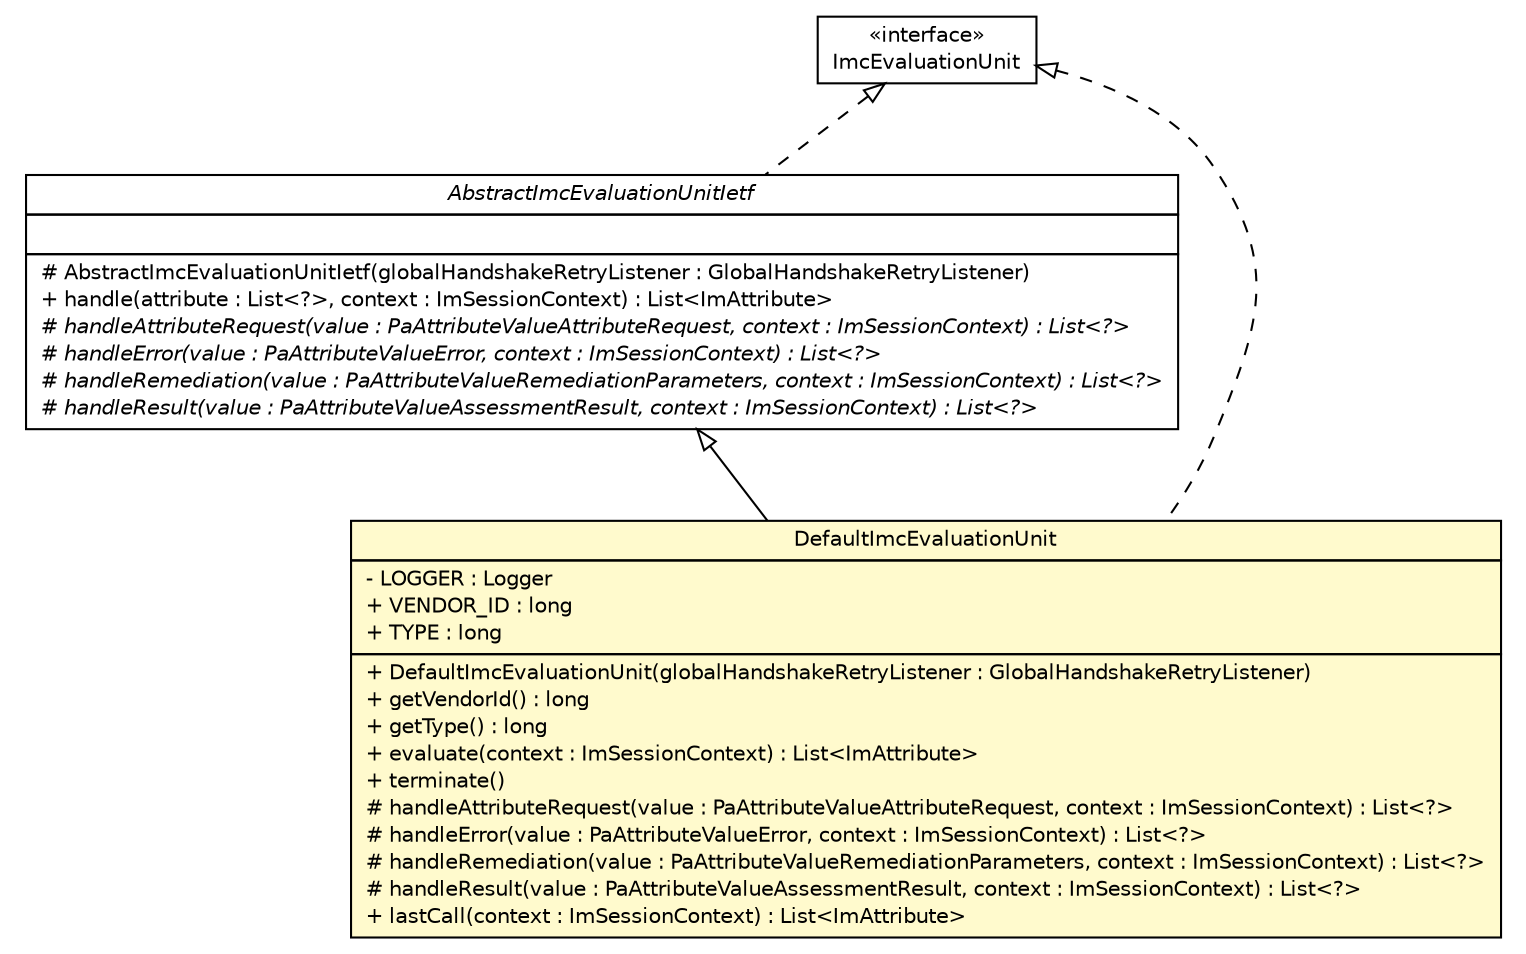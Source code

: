 #!/usr/local/bin/dot
#
# Class diagram 
# Generated by UMLGraph version R5_6 (http://www.umlgraph.org/)
#

digraph G {
	edge [fontname="Helvetica",fontsize=10,labelfontname="Helvetica",labelfontsize=10];
	node [fontname="Helvetica",fontsize=10,shape=plaintext];
	nodesep=0.25;
	ranksep=0.5;
	// de.hsbremen.tc.tnc.im.evaluate.AbstractImcEvaluationUnitIetf
	c1884 [label=<<table title="de.hsbremen.tc.tnc.im.evaluate.AbstractImcEvaluationUnitIetf" border="0" cellborder="1" cellspacing="0" cellpadding="2" port="p" href="../AbstractImcEvaluationUnitIetf.html">
		<tr><td><table border="0" cellspacing="0" cellpadding="1">
<tr><td align="center" balign="center"><font face="Helvetica-Oblique"> AbstractImcEvaluationUnitIetf </font></td></tr>
		</table></td></tr>
		<tr><td><table border="0" cellspacing="0" cellpadding="1">
<tr><td align="left" balign="left">  </td></tr>
		</table></td></tr>
		<tr><td><table border="0" cellspacing="0" cellpadding="1">
<tr><td align="left" balign="left"> # AbstractImcEvaluationUnitIetf(globalHandshakeRetryListener : GlobalHandshakeRetryListener) </td></tr>
<tr><td align="left" balign="left"> + handle(attribute : List&lt;?&gt;, context : ImSessionContext) : List&lt;ImAttribute&gt; </td></tr>
<tr><td align="left" balign="left"><font face="Helvetica-Oblique" point-size="10.0"> # handleAttributeRequest(value : PaAttributeValueAttributeRequest, context : ImSessionContext) : List&lt;?&gt; </font></td></tr>
<tr><td align="left" balign="left"><font face="Helvetica-Oblique" point-size="10.0"> # handleError(value : PaAttributeValueError, context : ImSessionContext) : List&lt;?&gt; </font></td></tr>
<tr><td align="left" balign="left"><font face="Helvetica-Oblique" point-size="10.0"> # handleRemediation(value : PaAttributeValueRemediationParameters, context : ImSessionContext) : List&lt;?&gt; </font></td></tr>
<tr><td align="left" balign="left"><font face="Helvetica-Oblique" point-size="10.0"> # handleResult(value : PaAttributeValueAssessmentResult, context : ImSessionContext) : List&lt;?&gt; </font></td></tr>
		</table></td></tr>
		</table>>, URL="../AbstractImcEvaluationUnitIetf.html", fontname="Helvetica", fontcolor="black", fontsize=10.0];
	// de.hsbremen.tc.tnc.im.evaluate.ImcEvaluationUnit
	c1894 [label=<<table title="de.hsbremen.tc.tnc.im.evaluate.ImcEvaluationUnit" border="0" cellborder="1" cellspacing="0" cellpadding="2" port="p" href="../ImcEvaluationUnit.html">
		<tr><td><table border="0" cellspacing="0" cellpadding="1">
<tr><td align="center" balign="center"> &#171;interface&#187; </td></tr>
<tr><td align="center" balign="center"> ImcEvaluationUnit </td></tr>
		</table></td></tr>
		</table>>, URL="../ImcEvaluationUnit.html", fontname="Helvetica", fontcolor="black", fontsize=10.0];
	// de.hsbremen.tc.tnc.im.evaluate.simple.DefaultImcEvaluationUnit
	c1906 [label=<<table title="de.hsbremen.tc.tnc.im.evaluate.simple.DefaultImcEvaluationUnit" border="0" cellborder="1" cellspacing="0" cellpadding="2" port="p" bgcolor="lemonChiffon" href="./DefaultImcEvaluationUnit.html">
		<tr><td><table border="0" cellspacing="0" cellpadding="1">
<tr><td align="center" balign="center"> DefaultImcEvaluationUnit </td></tr>
		</table></td></tr>
		<tr><td><table border="0" cellspacing="0" cellpadding="1">
<tr><td align="left" balign="left"> - LOGGER : Logger </td></tr>
<tr><td align="left" balign="left"> + VENDOR_ID : long </td></tr>
<tr><td align="left" balign="left"> + TYPE : long </td></tr>
		</table></td></tr>
		<tr><td><table border="0" cellspacing="0" cellpadding="1">
<tr><td align="left" balign="left"> + DefaultImcEvaluationUnit(globalHandshakeRetryListener : GlobalHandshakeRetryListener) </td></tr>
<tr><td align="left" balign="left"> + getVendorId() : long </td></tr>
<tr><td align="left" balign="left"> + getType() : long </td></tr>
<tr><td align="left" balign="left"> + evaluate(context : ImSessionContext) : List&lt;ImAttribute&gt; </td></tr>
<tr><td align="left" balign="left"> + terminate() </td></tr>
<tr><td align="left" balign="left"> # handleAttributeRequest(value : PaAttributeValueAttributeRequest, context : ImSessionContext) : List&lt;?&gt; </td></tr>
<tr><td align="left" balign="left"> # handleError(value : PaAttributeValueError, context : ImSessionContext) : List&lt;?&gt; </td></tr>
<tr><td align="left" balign="left"> # handleRemediation(value : PaAttributeValueRemediationParameters, context : ImSessionContext) : List&lt;?&gt; </td></tr>
<tr><td align="left" balign="left"> # handleResult(value : PaAttributeValueAssessmentResult, context : ImSessionContext) : List&lt;?&gt; </td></tr>
<tr><td align="left" balign="left"> + lastCall(context : ImSessionContext) : List&lt;ImAttribute&gt; </td></tr>
		</table></td></tr>
		</table>>, URL="./DefaultImcEvaluationUnit.html", fontname="Helvetica", fontcolor="black", fontsize=10.0];
	//de.hsbremen.tc.tnc.im.evaluate.AbstractImcEvaluationUnitIetf implements de.hsbremen.tc.tnc.im.evaluate.ImcEvaluationUnit
	c1894:p -> c1884:p [dir=back,arrowtail=empty,style=dashed];
	//de.hsbremen.tc.tnc.im.evaluate.simple.DefaultImcEvaluationUnit extends de.hsbremen.tc.tnc.im.evaluate.AbstractImcEvaluationUnitIetf
	c1884:p -> c1906:p [dir=back,arrowtail=empty];
	//de.hsbremen.tc.tnc.im.evaluate.simple.DefaultImcEvaluationUnit implements de.hsbremen.tc.tnc.im.evaluate.ImcEvaluationUnit
	c1894:p -> c1906:p [dir=back,arrowtail=empty,style=dashed];
}

